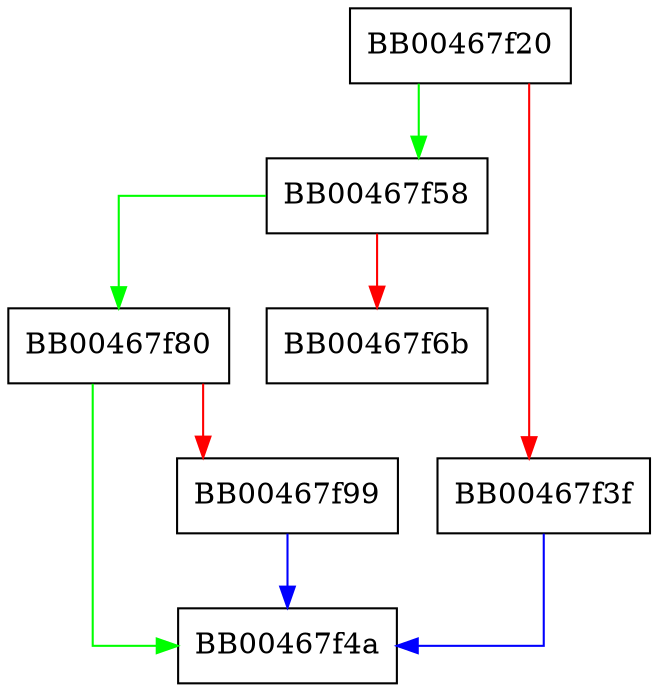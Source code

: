 digraph set_ext_copy {
  node [shape="box"];
  graph [splines=ortho];
  BB00467f20 -> BB00467f58 [color="green"];
  BB00467f20 -> BB00467f3f [color="red"];
  BB00467f3f -> BB00467f4a [color="blue"];
  BB00467f58 -> BB00467f80 [color="green"];
  BB00467f58 -> BB00467f6b [color="red"];
  BB00467f80 -> BB00467f4a [color="green"];
  BB00467f80 -> BB00467f99 [color="red"];
  BB00467f99 -> BB00467f4a [color="blue"];
}